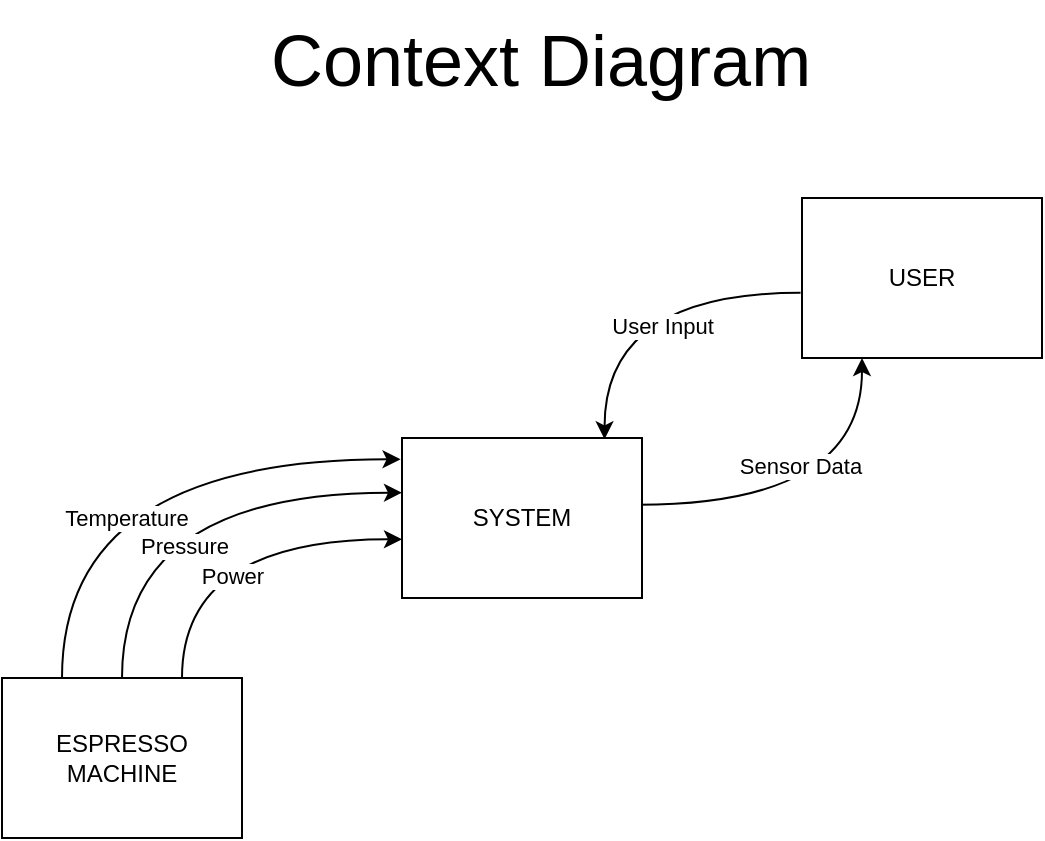<mxfile version="26.2.14">
  <diagram name="Page-1" id="w19W2elUKWIPrPfcGqXV">
    <mxGraphModel dx="1025" dy="451" grid="1" gridSize="10" guides="1" tooltips="1" connect="1" arrows="1" fold="1" page="1" pageScale="1" pageWidth="827" pageHeight="1169" math="0" shadow="0">
      <root>
        <mxCell id="0" />
        <mxCell id="1" parent="0" />
        <mxCell id="wLg-W0uU6MoSDw0pWi6D-14" style="edgeStyle=orthogonalEdgeStyle;rounded=0;orthogonalLoop=1;jettySize=auto;html=1;exitX=-0.006;exitY=0.592;exitDx=0;exitDy=0;entryX=0.844;entryY=0.008;entryDx=0;entryDy=0;curved=1;exitPerimeter=0;entryPerimeter=0;" parent="1" source="wLg-W0uU6MoSDw0pWi6D-4" target="wLg-W0uU6MoSDw0pWi6D-1" edge="1">
          <mxGeometry relative="1" as="geometry" />
        </mxCell>
        <mxCell id="wLg-W0uU6MoSDw0pWi6D-20" value="User Input" style="edgeLabel;html=1;align=center;verticalAlign=middle;resizable=0;points=[];" parent="wLg-W0uU6MoSDw0pWi6D-14" vertex="1" connectable="0">
          <mxGeometry x="0.128" y="-17" relative="1" as="geometry">
            <mxPoint x="27" y="33" as="offset" />
          </mxGeometry>
        </mxCell>
        <mxCell id="wLg-W0uU6MoSDw0pWi6D-15" style="edgeStyle=orthogonalEdgeStyle;rounded=0;orthogonalLoop=1;jettySize=auto;html=1;exitX=0.983;exitY=0.417;exitDx=0;exitDy=0;entryX=0.25;entryY=1;entryDx=0;entryDy=0;curved=1;exitPerimeter=0;" parent="1" source="wLg-W0uU6MoSDw0pWi6D-1" target="wLg-W0uU6MoSDw0pWi6D-4" edge="1">
          <mxGeometry relative="1" as="geometry" />
        </mxCell>
        <mxCell id="wLg-W0uU6MoSDw0pWi6D-21" value="Sensor Data" style="edgeLabel;html=1;align=center;verticalAlign=middle;resizable=0;points=[];" parent="wLg-W0uU6MoSDw0pWi6D-15" vertex="1" connectable="0">
          <mxGeometry x="-0.13" y="20" relative="1" as="geometry">
            <mxPoint as="offset" />
          </mxGeometry>
        </mxCell>
        <mxCell id="wLg-W0uU6MoSDw0pWi6D-1" value="SYSTEM" style="rounded=0;whiteSpace=wrap;html=1;" parent="1" vertex="1">
          <mxGeometry x="320" y="235" width="120" height="80" as="geometry" />
        </mxCell>
        <mxCell id="wLg-W0uU6MoSDw0pWi6D-5" style="edgeStyle=orthogonalEdgeStyle;rounded=0;orthogonalLoop=1;jettySize=auto;html=1;exitX=0.25;exitY=0;exitDx=0;exitDy=0;entryX=-0.006;entryY=0.133;entryDx=0;entryDy=0;curved=1;entryPerimeter=0;" parent="1" source="wLg-W0uU6MoSDw0pWi6D-3" target="wLg-W0uU6MoSDw0pWi6D-1" edge="1">
          <mxGeometry relative="1" as="geometry" />
        </mxCell>
        <mxCell id="wLg-W0uU6MoSDw0pWi6D-16" value="Temperature" style="edgeLabel;html=1;align=center;verticalAlign=middle;resizable=0;points=[];" parent="wLg-W0uU6MoSDw0pWi6D-5" vertex="1" connectable="0">
          <mxGeometry x="0.012" y="-29" relative="1" as="geometry">
            <mxPoint as="offset" />
          </mxGeometry>
        </mxCell>
        <mxCell id="wLg-W0uU6MoSDw0pWi6D-6" style="edgeStyle=orthogonalEdgeStyle;rounded=0;orthogonalLoop=1;jettySize=auto;html=1;exitX=0.5;exitY=0;exitDx=0;exitDy=0;entryX=0;entryY=0.342;entryDx=0;entryDy=0;curved=1;entryPerimeter=0;" parent="1" source="wLg-W0uU6MoSDw0pWi6D-3" target="wLg-W0uU6MoSDw0pWi6D-1" edge="1">
          <mxGeometry relative="1" as="geometry" />
        </mxCell>
        <mxCell id="wLg-W0uU6MoSDw0pWi6D-17" value="Pressure" style="edgeLabel;html=1;align=center;verticalAlign=middle;resizable=0;points=[];" parent="wLg-W0uU6MoSDw0pWi6D-6" vertex="1" connectable="0">
          <mxGeometry x="0.111" y="-22" relative="1" as="geometry">
            <mxPoint x="-6" y="4" as="offset" />
          </mxGeometry>
        </mxCell>
        <mxCell id="wLg-W0uU6MoSDw0pWi6D-7" style="edgeStyle=orthogonalEdgeStyle;rounded=0;orthogonalLoop=1;jettySize=auto;html=1;exitX=0.75;exitY=0;exitDx=0;exitDy=0;entryX=0;entryY=0.633;entryDx=0;entryDy=0;curved=1;entryPerimeter=0;" parent="1" source="wLg-W0uU6MoSDw0pWi6D-3" target="wLg-W0uU6MoSDw0pWi6D-1" edge="1">
          <mxGeometry relative="1" as="geometry" />
        </mxCell>
        <mxCell id="wLg-W0uU6MoSDw0pWi6D-18" value="Power" style="edgeLabel;html=1;align=center;verticalAlign=middle;resizable=0;points=[];" parent="wLg-W0uU6MoSDw0pWi6D-7" vertex="1" connectable="0">
          <mxGeometry x="0.004" y="-18" relative="1" as="geometry">
            <mxPoint x="4" as="offset" />
          </mxGeometry>
        </mxCell>
        <mxCell id="wLg-W0uU6MoSDw0pWi6D-3" value="ESPRESSO MACHINE" style="rounded=0;whiteSpace=wrap;html=1;" parent="1" vertex="1">
          <mxGeometry x="120" y="355" width="120" height="80" as="geometry" />
        </mxCell>
        <mxCell id="wLg-W0uU6MoSDw0pWi6D-4" value="USER" style="rounded=0;whiteSpace=wrap;html=1;" parent="1" vertex="1">
          <mxGeometry x="520" y="115" width="120" height="80" as="geometry" />
        </mxCell>
        <mxCell id="RnZcuvhByZRlKtQZMTfZ-1" value="&lt;font style=&quot;font-size: 36px;&quot;&gt;Context Diagram&lt;/font&gt;" style="text;html=1;align=center;verticalAlign=middle;resizable=0;points=[];autosize=1;strokeColor=none;fillColor=none;" vertex="1" parent="1">
          <mxGeometry x="244" y="16" width="290" height="60" as="geometry" />
        </mxCell>
      </root>
    </mxGraphModel>
  </diagram>
</mxfile>
